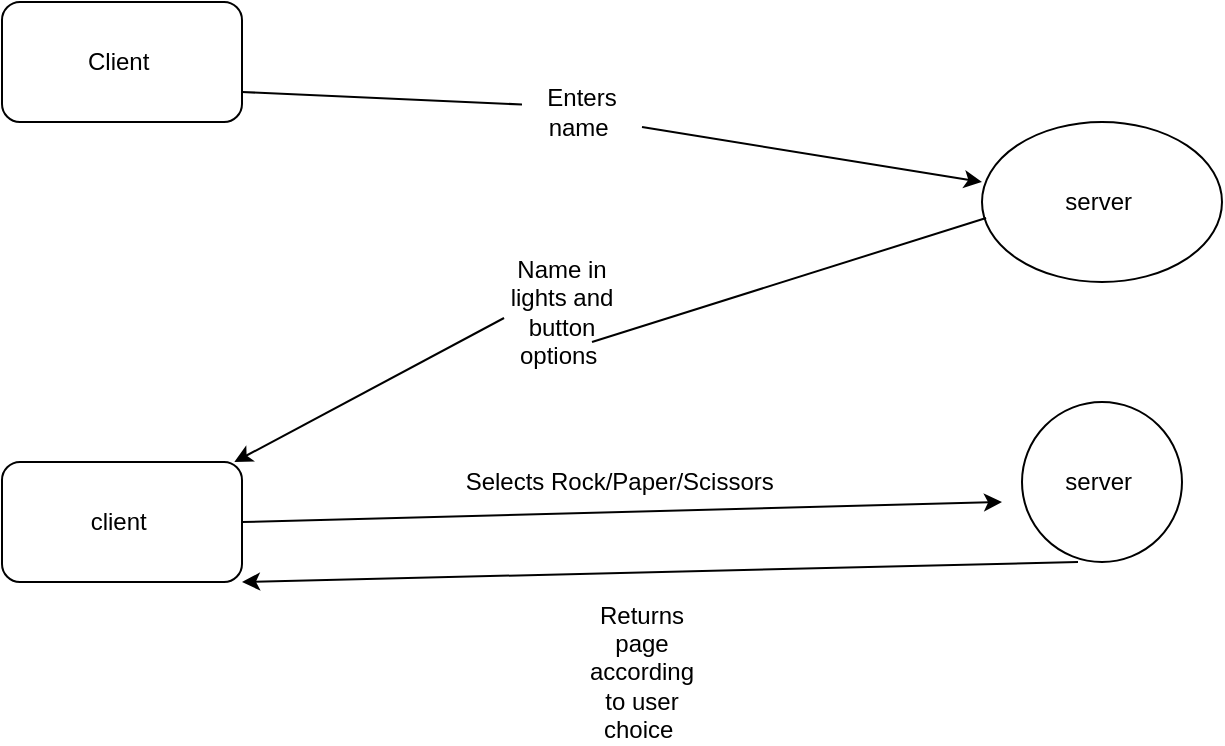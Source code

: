 <mxfile version="16.2.6" type="github"><diagram id="_FvS51B-tzj-jiFv8eSq" name="Page-1"><mxGraphModel dx="1051" dy="622" grid="1" gridSize="10" guides="1" tooltips="1" connect="1" arrows="1" fold="1" page="1" pageScale="1" pageWidth="827" pageHeight="1169" math="0" shadow="0"><root><mxCell id="0"/><mxCell id="1" parent="0"/><mxCell id="kb5X5TEf2HbyScrXXTtf-1" value="Client&amp;nbsp;" style="rounded=1;whiteSpace=wrap;html=1;" vertex="1" parent="1"><mxGeometry x="80" y="60" width="120" height="60" as="geometry"/></mxCell><mxCell id="kb5X5TEf2HbyScrXXTtf-2" value="server&amp;nbsp;" style="ellipse;whiteSpace=wrap;html=1;" vertex="1" parent="1"><mxGeometry x="570" y="120" width="120" height="80" as="geometry"/></mxCell><mxCell id="kb5X5TEf2HbyScrXXTtf-3" value="" style="endArrow=classic;html=1;rounded=0;exitX=1;exitY=0.75;exitDx=0;exitDy=0;entryX=0;entryY=0.375;entryDx=0;entryDy=0;entryPerimeter=0;startArrow=none;" edge="1" parent="1" source="kb5X5TEf2HbyScrXXTtf-4" target="kb5X5TEf2HbyScrXXTtf-2"><mxGeometry width="50" height="50" relative="1" as="geometry"><mxPoint x="390" y="360" as="sourcePoint"/><mxPoint x="440" y="310" as="targetPoint"/></mxGeometry></mxCell><mxCell id="kb5X5TEf2HbyScrXXTtf-4" value="Enters name&amp;nbsp;" style="text;html=1;strokeColor=none;fillColor=none;align=center;verticalAlign=middle;whiteSpace=wrap;rounded=0;" vertex="1" parent="1"><mxGeometry x="340" y="100" width="60" height="30" as="geometry"/></mxCell><mxCell id="kb5X5TEf2HbyScrXXTtf-5" value="" style="endArrow=none;html=1;rounded=0;exitX=1;exitY=0.75;exitDx=0;exitDy=0;entryX=0;entryY=0.375;entryDx=0;entryDy=0;entryPerimeter=0;" edge="1" parent="1" source="kb5X5TEf2HbyScrXXTtf-1" target="kb5X5TEf2HbyScrXXTtf-4"><mxGeometry width="50" height="50" relative="1" as="geometry"><mxPoint x="200" y="105" as="sourcePoint"/><mxPoint x="570" y="150" as="targetPoint"/></mxGeometry></mxCell><mxCell id="kb5X5TEf2HbyScrXXTtf-6" value="" style="endArrow=classic;html=1;rounded=0;exitX=0.017;exitY=0.6;exitDx=0;exitDy=0;exitPerimeter=0;startArrow=none;" edge="1" parent="1" source="kb5X5TEf2HbyScrXXTtf-7" target="kb5X5TEf2HbyScrXXTtf-10"><mxGeometry width="50" height="50" relative="1" as="geometry"><mxPoint x="390" y="350" as="sourcePoint"/><mxPoint x="170" y="270" as="targetPoint"/><Array as="points"/></mxGeometry></mxCell><mxCell id="kb5X5TEf2HbyScrXXTtf-7" value="Name in lights and button options&amp;nbsp;" style="text;html=1;strokeColor=none;fillColor=none;align=center;verticalAlign=middle;whiteSpace=wrap;rounded=0;" vertex="1" parent="1"><mxGeometry x="330" y="200" width="60" height="30" as="geometry"/></mxCell><mxCell id="kb5X5TEf2HbyScrXXTtf-8" value="" style="endArrow=none;html=1;rounded=0;exitX=0.017;exitY=0.6;exitDx=0;exitDy=0;exitPerimeter=0;entryX=0.75;entryY=1;entryDx=0;entryDy=0;" edge="1" parent="1" source="kb5X5TEf2HbyScrXXTtf-2" target="kb5X5TEf2HbyScrXXTtf-7"><mxGeometry width="50" height="50" relative="1" as="geometry"><mxPoint x="572.04" y="168" as="sourcePoint"/><mxPoint x="170" y="120" as="targetPoint"/><Array as="points"/></mxGeometry></mxCell><mxCell id="kb5X5TEf2HbyScrXXTtf-9" value="server&amp;nbsp;" style="ellipse;whiteSpace=wrap;html=1;aspect=fixed;" vertex="1" parent="1"><mxGeometry x="590" y="260" width="80" height="80" as="geometry"/></mxCell><mxCell id="kb5X5TEf2HbyScrXXTtf-10" value="client&amp;nbsp;" style="rounded=1;whiteSpace=wrap;html=1;" vertex="1" parent="1"><mxGeometry x="80" y="290" width="120" height="60" as="geometry"/></mxCell><mxCell id="kb5X5TEf2HbyScrXXTtf-11" value="" style="endArrow=classic;html=1;rounded=0;exitX=1;exitY=0.5;exitDx=0;exitDy=0;" edge="1" parent="1" source="kb5X5TEf2HbyScrXXTtf-10"><mxGeometry width="50" height="50" relative="1" as="geometry"><mxPoint x="450" y="350" as="sourcePoint"/><mxPoint x="580" y="310" as="targetPoint"/></mxGeometry></mxCell><mxCell id="kb5X5TEf2HbyScrXXTtf-12" value="Selects Rock/Paper/Scissors&amp;nbsp;" style="text;html=1;align=center;verticalAlign=middle;resizable=0;points=[];autosize=1;strokeColor=none;fillColor=none;" vertex="1" parent="1"><mxGeometry x="305" y="290" width="170" height="20" as="geometry"/></mxCell><mxCell id="kb5X5TEf2HbyScrXXTtf-13" value="" style="endArrow=classic;html=1;rounded=0;exitX=0.35;exitY=1;exitDx=0;exitDy=0;exitPerimeter=0;entryX=1;entryY=1;entryDx=0;entryDy=0;" edge="1" parent="1" source="kb5X5TEf2HbyScrXXTtf-9" target="kb5X5TEf2HbyScrXXTtf-10"><mxGeometry width="50" height="50" relative="1" as="geometry"><mxPoint x="410" y="320" as="sourcePoint"/><mxPoint x="460" y="270" as="targetPoint"/></mxGeometry></mxCell><mxCell id="kb5X5TEf2HbyScrXXTtf-14" value="Returns page according to user choice&amp;nbsp;" style="text;html=1;strokeColor=none;fillColor=none;align=center;verticalAlign=middle;whiteSpace=wrap;rounded=0;" vertex="1" parent="1"><mxGeometry x="370" y="380" width="60" height="30" as="geometry"/></mxCell></root></mxGraphModel></diagram></mxfile>